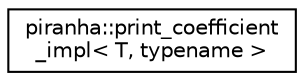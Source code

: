 digraph "Graphical Class Hierarchy"
{
  edge [fontname="Helvetica",fontsize="10",labelfontname="Helvetica",labelfontsize="10"];
  node [fontname="Helvetica",fontsize="10",shape=record];
  rankdir="LR";
  Node0 [label="piranha::print_coefficient\l_impl\< T, typename \>",height=0.2,width=0.4,color="black", fillcolor="white", style="filled",URL="$structpiranha_1_1print__coefficient__impl.html",tooltip="Default functor for piranha::print_coefficient(). "];
}
